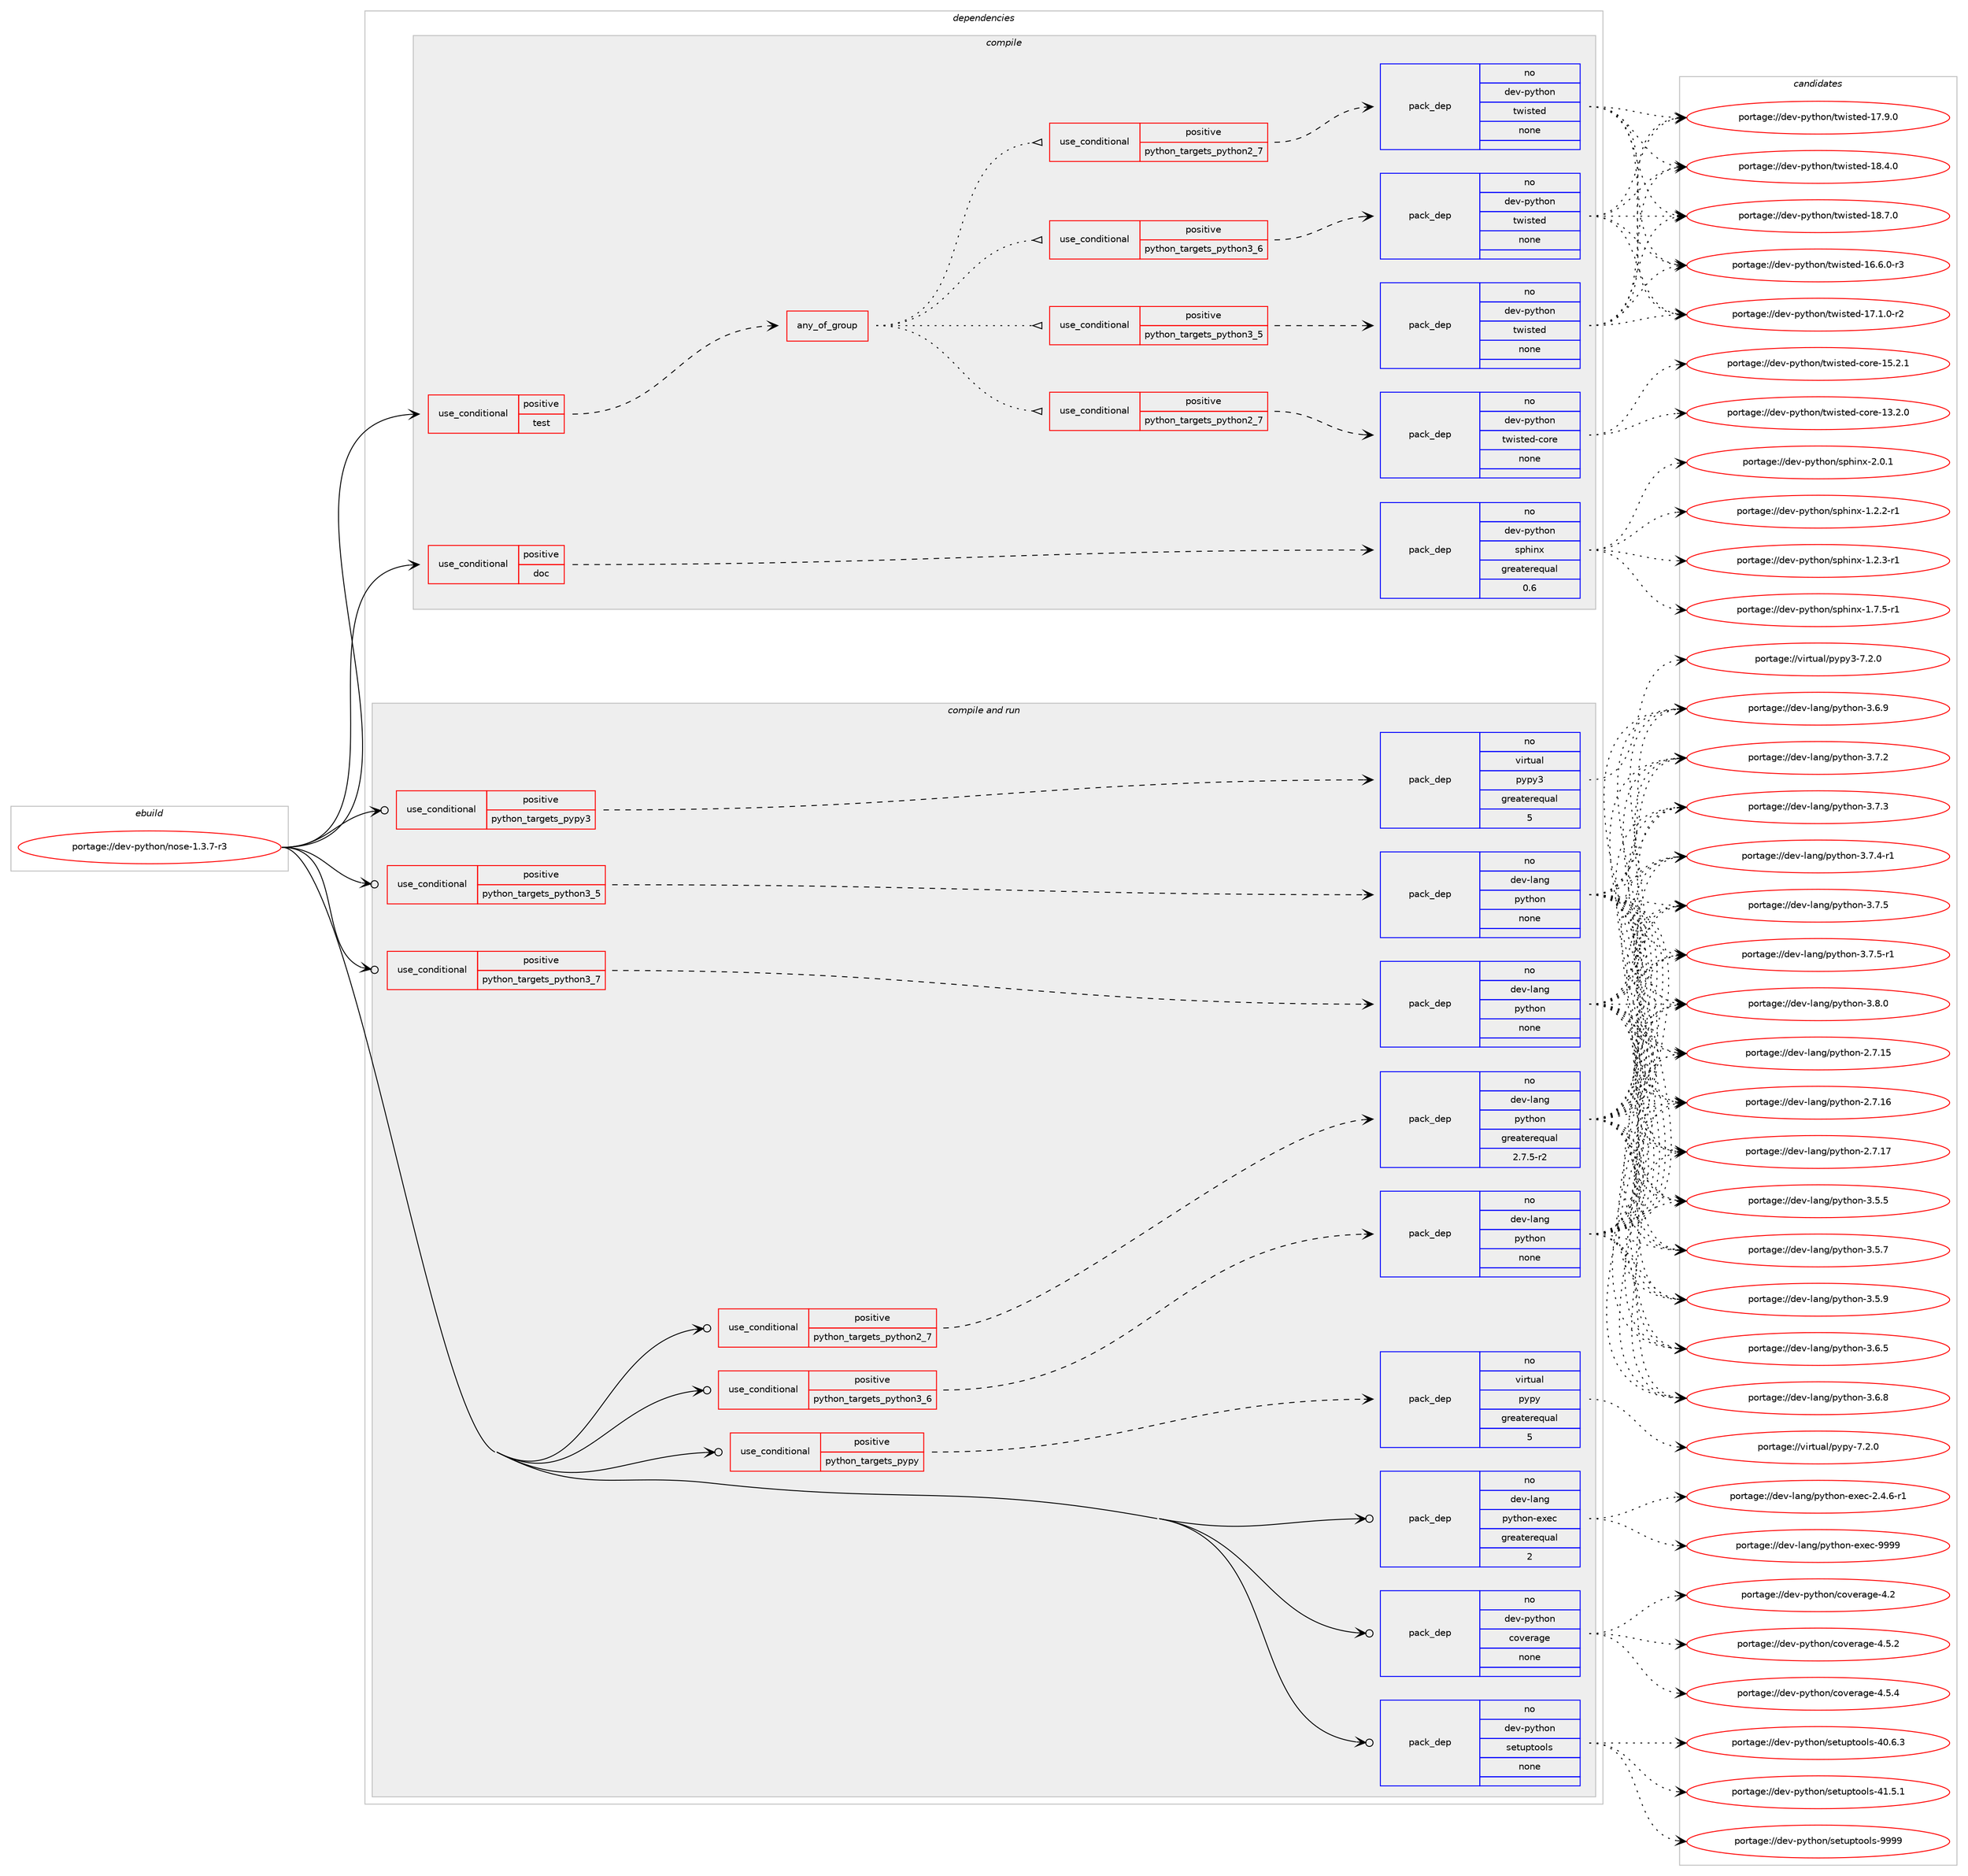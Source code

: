 digraph prolog {

# *************
# Graph options
# *************

newrank=true;
concentrate=true;
compound=true;
graph [rankdir=LR,fontname=Helvetica,fontsize=10,ranksep=1.5];#, ranksep=2.5, nodesep=0.2];
edge  [arrowhead=vee];
node  [fontname=Helvetica,fontsize=10];

# **********
# The ebuild
# **********

subgraph cluster_leftcol {
color=gray;
rank=same;
label=<<i>ebuild</i>>;
id [label="portage://dev-python/nose-1.3.7-r3", color=red, width=4, href="../dev-python/nose-1.3.7-r3.svg"];
}

# ****************
# The dependencies
# ****************

subgraph cluster_midcol {
color=gray;
label=<<i>dependencies</i>>;
subgraph cluster_compile {
fillcolor="#eeeeee";
style=filled;
label=<<i>compile</i>>;
subgraph cond32446 {
dependency151643 [label=<<TABLE BORDER="0" CELLBORDER="1" CELLSPACING="0" CELLPADDING="4"><TR><TD ROWSPAN="3" CELLPADDING="10">use_conditional</TD></TR><TR><TD>positive</TD></TR><TR><TD>doc</TD></TR></TABLE>>, shape=none, color=red];
subgraph pack115869 {
dependency151644 [label=<<TABLE BORDER="0" CELLBORDER="1" CELLSPACING="0" CELLPADDING="4" WIDTH="220"><TR><TD ROWSPAN="6" CELLPADDING="30">pack_dep</TD></TR><TR><TD WIDTH="110">no</TD></TR><TR><TD>dev-python</TD></TR><TR><TD>sphinx</TD></TR><TR><TD>greaterequal</TD></TR><TR><TD>0.6</TD></TR></TABLE>>, shape=none, color=blue];
}
dependency151643:e -> dependency151644:w [weight=20,style="dashed",arrowhead="vee"];
}
id:e -> dependency151643:w [weight=20,style="solid",arrowhead="vee"];
subgraph cond32447 {
dependency151645 [label=<<TABLE BORDER="0" CELLBORDER="1" CELLSPACING="0" CELLPADDING="4"><TR><TD ROWSPAN="3" CELLPADDING="10">use_conditional</TD></TR><TR><TD>positive</TD></TR><TR><TD>test</TD></TR></TABLE>>, shape=none, color=red];
subgraph any3260 {
dependency151646 [label=<<TABLE BORDER="0" CELLBORDER="1" CELLSPACING="0" CELLPADDING="4"><TR><TD CELLPADDING="10">any_of_group</TD></TR></TABLE>>, shape=none, color=red];subgraph cond32448 {
dependency151647 [label=<<TABLE BORDER="0" CELLBORDER="1" CELLSPACING="0" CELLPADDING="4"><TR><TD ROWSPAN="3" CELLPADDING="10">use_conditional</TD></TR><TR><TD>positive</TD></TR><TR><TD>python_targets_python2_7</TD></TR></TABLE>>, shape=none, color=red];
subgraph pack115870 {
dependency151648 [label=<<TABLE BORDER="0" CELLBORDER="1" CELLSPACING="0" CELLPADDING="4" WIDTH="220"><TR><TD ROWSPAN="6" CELLPADDING="30">pack_dep</TD></TR><TR><TD WIDTH="110">no</TD></TR><TR><TD>dev-python</TD></TR><TR><TD>twisted</TD></TR><TR><TD>none</TD></TR><TR><TD></TD></TR></TABLE>>, shape=none, color=blue];
}
dependency151647:e -> dependency151648:w [weight=20,style="dashed",arrowhead="vee"];
}
dependency151646:e -> dependency151647:w [weight=20,style="dotted",arrowhead="oinv"];
subgraph cond32449 {
dependency151649 [label=<<TABLE BORDER="0" CELLBORDER="1" CELLSPACING="0" CELLPADDING="4"><TR><TD ROWSPAN="3" CELLPADDING="10">use_conditional</TD></TR><TR><TD>positive</TD></TR><TR><TD>python_targets_python3_5</TD></TR></TABLE>>, shape=none, color=red];
subgraph pack115871 {
dependency151650 [label=<<TABLE BORDER="0" CELLBORDER="1" CELLSPACING="0" CELLPADDING="4" WIDTH="220"><TR><TD ROWSPAN="6" CELLPADDING="30">pack_dep</TD></TR><TR><TD WIDTH="110">no</TD></TR><TR><TD>dev-python</TD></TR><TR><TD>twisted</TD></TR><TR><TD>none</TD></TR><TR><TD></TD></TR></TABLE>>, shape=none, color=blue];
}
dependency151649:e -> dependency151650:w [weight=20,style="dashed",arrowhead="vee"];
}
dependency151646:e -> dependency151649:w [weight=20,style="dotted",arrowhead="oinv"];
subgraph cond32450 {
dependency151651 [label=<<TABLE BORDER="0" CELLBORDER="1" CELLSPACING="0" CELLPADDING="4"><TR><TD ROWSPAN="3" CELLPADDING="10">use_conditional</TD></TR><TR><TD>positive</TD></TR><TR><TD>python_targets_python3_6</TD></TR></TABLE>>, shape=none, color=red];
subgraph pack115872 {
dependency151652 [label=<<TABLE BORDER="0" CELLBORDER="1" CELLSPACING="0" CELLPADDING="4" WIDTH="220"><TR><TD ROWSPAN="6" CELLPADDING="30">pack_dep</TD></TR><TR><TD WIDTH="110">no</TD></TR><TR><TD>dev-python</TD></TR><TR><TD>twisted</TD></TR><TR><TD>none</TD></TR><TR><TD></TD></TR></TABLE>>, shape=none, color=blue];
}
dependency151651:e -> dependency151652:w [weight=20,style="dashed",arrowhead="vee"];
}
dependency151646:e -> dependency151651:w [weight=20,style="dotted",arrowhead="oinv"];
subgraph cond32451 {
dependency151653 [label=<<TABLE BORDER="0" CELLBORDER="1" CELLSPACING="0" CELLPADDING="4"><TR><TD ROWSPAN="3" CELLPADDING="10">use_conditional</TD></TR><TR><TD>positive</TD></TR><TR><TD>python_targets_python2_7</TD></TR></TABLE>>, shape=none, color=red];
subgraph pack115873 {
dependency151654 [label=<<TABLE BORDER="0" CELLBORDER="1" CELLSPACING="0" CELLPADDING="4" WIDTH="220"><TR><TD ROWSPAN="6" CELLPADDING="30">pack_dep</TD></TR><TR><TD WIDTH="110">no</TD></TR><TR><TD>dev-python</TD></TR><TR><TD>twisted-core</TD></TR><TR><TD>none</TD></TR><TR><TD></TD></TR></TABLE>>, shape=none, color=blue];
}
dependency151653:e -> dependency151654:w [weight=20,style="dashed",arrowhead="vee"];
}
dependency151646:e -> dependency151653:w [weight=20,style="dotted",arrowhead="oinv"];
}
dependency151645:e -> dependency151646:w [weight=20,style="dashed",arrowhead="vee"];
}
id:e -> dependency151645:w [weight=20,style="solid",arrowhead="vee"];
}
subgraph cluster_compileandrun {
fillcolor="#eeeeee";
style=filled;
label=<<i>compile and run</i>>;
subgraph cond32452 {
dependency151655 [label=<<TABLE BORDER="0" CELLBORDER="1" CELLSPACING="0" CELLPADDING="4"><TR><TD ROWSPAN="3" CELLPADDING="10">use_conditional</TD></TR><TR><TD>positive</TD></TR><TR><TD>python_targets_pypy</TD></TR></TABLE>>, shape=none, color=red];
subgraph pack115874 {
dependency151656 [label=<<TABLE BORDER="0" CELLBORDER="1" CELLSPACING="0" CELLPADDING="4" WIDTH="220"><TR><TD ROWSPAN="6" CELLPADDING="30">pack_dep</TD></TR><TR><TD WIDTH="110">no</TD></TR><TR><TD>virtual</TD></TR><TR><TD>pypy</TD></TR><TR><TD>greaterequal</TD></TR><TR><TD>5</TD></TR></TABLE>>, shape=none, color=blue];
}
dependency151655:e -> dependency151656:w [weight=20,style="dashed",arrowhead="vee"];
}
id:e -> dependency151655:w [weight=20,style="solid",arrowhead="odotvee"];
subgraph cond32453 {
dependency151657 [label=<<TABLE BORDER="0" CELLBORDER="1" CELLSPACING="0" CELLPADDING="4"><TR><TD ROWSPAN="3" CELLPADDING="10">use_conditional</TD></TR><TR><TD>positive</TD></TR><TR><TD>python_targets_pypy3</TD></TR></TABLE>>, shape=none, color=red];
subgraph pack115875 {
dependency151658 [label=<<TABLE BORDER="0" CELLBORDER="1" CELLSPACING="0" CELLPADDING="4" WIDTH="220"><TR><TD ROWSPAN="6" CELLPADDING="30">pack_dep</TD></TR><TR><TD WIDTH="110">no</TD></TR><TR><TD>virtual</TD></TR><TR><TD>pypy3</TD></TR><TR><TD>greaterequal</TD></TR><TR><TD>5</TD></TR></TABLE>>, shape=none, color=blue];
}
dependency151657:e -> dependency151658:w [weight=20,style="dashed",arrowhead="vee"];
}
id:e -> dependency151657:w [weight=20,style="solid",arrowhead="odotvee"];
subgraph cond32454 {
dependency151659 [label=<<TABLE BORDER="0" CELLBORDER="1" CELLSPACING="0" CELLPADDING="4"><TR><TD ROWSPAN="3" CELLPADDING="10">use_conditional</TD></TR><TR><TD>positive</TD></TR><TR><TD>python_targets_python2_7</TD></TR></TABLE>>, shape=none, color=red];
subgraph pack115876 {
dependency151660 [label=<<TABLE BORDER="0" CELLBORDER="1" CELLSPACING="0" CELLPADDING="4" WIDTH="220"><TR><TD ROWSPAN="6" CELLPADDING="30">pack_dep</TD></TR><TR><TD WIDTH="110">no</TD></TR><TR><TD>dev-lang</TD></TR><TR><TD>python</TD></TR><TR><TD>greaterequal</TD></TR><TR><TD>2.7.5-r2</TD></TR></TABLE>>, shape=none, color=blue];
}
dependency151659:e -> dependency151660:w [weight=20,style="dashed",arrowhead="vee"];
}
id:e -> dependency151659:w [weight=20,style="solid",arrowhead="odotvee"];
subgraph cond32455 {
dependency151661 [label=<<TABLE BORDER="0" CELLBORDER="1" CELLSPACING="0" CELLPADDING="4"><TR><TD ROWSPAN="3" CELLPADDING="10">use_conditional</TD></TR><TR><TD>positive</TD></TR><TR><TD>python_targets_python3_5</TD></TR></TABLE>>, shape=none, color=red];
subgraph pack115877 {
dependency151662 [label=<<TABLE BORDER="0" CELLBORDER="1" CELLSPACING="0" CELLPADDING="4" WIDTH="220"><TR><TD ROWSPAN="6" CELLPADDING="30">pack_dep</TD></TR><TR><TD WIDTH="110">no</TD></TR><TR><TD>dev-lang</TD></TR><TR><TD>python</TD></TR><TR><TD>none</TD></TR><TR><TD></TD></TR></TABLE>>, shape=none, color=blue];
}
dependency151661:e -> dependency151662:w [weight=20,style="dashed",arrowhead="vee"];
}
id:e -> dependency151661:w [weight=20,style="solid",arrowhead="odotvee"];
subgraph cond32456 {
dependency151663 [label=<<TABLE BORDER="0" CELLBORDER="1" CELLSPACING="0" CELLPADDING="4"><TR><TD ROWSPAN="3" CELLPADDING="10">use_conditional</TD></TR><TR><TD>positive</TD></TR><TR><TD>python_targets_python3_6</TD></TR></TABLE>>, shape=none, color=red];
subgraph pack115878 {
dependency151664 [label=<<TABLE BORDER="0" CELLBORDER="1" CELLSPACING="0" CELLPADDING="4" WIDTH="220"><TR><TD ROWSPAN="6" CELLPADDING="30">pack_dep</TD></TR><TR><TD WIDTH="110">no</TD></TR><TR><TD>dev-lang</TD></TR><TR><TD>python</TD></TR><TR><TD>none</TD></TR><TR><TD></TD></TR></TABLE>>, shape=none, color=blue];
}
dependency151663:e -> dependency151664:w [weight=20,style="dashed",arrowhead="vee"];
}
id:e -> dependency151663:w [weight=20,style="solid",arrowhead="odotvee"];
subgraph cond32457 {
dependency151665 [label=<<TABLE BORDER="0" CELLBORDER="1" CELLSPACING="0" CELLPADDING="4"><TR><TD ROWSPAN="3" CELLPADDING="10">use_conditional</TD></TR><TR><TD>positive</TD></TR><TR><TD>python_targets_python3_7</TD></TR></TABLE>>, shape=none, color=red];
subgraph pack115879 {
dependency151666 [label=<<TABLE BORDER="0" CELLBORDER="1" CELLSPACING="0" CELLPADDING="4" WIDTH="220"><TR><TD ROWSPAN="6" CELLPADDING="30">pack_dep</TD></TR><TR><TD WIDTH="110">no</TD></TR><TR><TD>dev-lang</TD></TR><TR><TD>python</TD></TR><TR><TD>none</TD></TR><TR><TD></TD></TR></TABLE>>, shape=none, color=blue];
}
dependency151665:e -> dependency151666:w [weight=20,style="dashed",arrowhead="vee"];
}
id:e -> dependency151665:w [weight=20,style="solid",arrowhead="odotvee"];
subgraph pack115880 {
dependency151667 [label=<<TABLE BORDER="0" CELLBORDER="1" CELLSPACING="0" CELLPADDING="4" WIDTH="220"><TR><TD ROWSPAN="6" CELLPADDING="30">pack_dep</TD></TR><TR><TD WIDTH="110">no</TD></TR><TR><TD>dev-lang</TD></TR><TR><TD>python-exec</TD></TR><TR><TD>greaterequal</TD></TR><TR><TD>2</TD></TR></TABLE>>, shape=none, color=blue];
}
id:e -> dependency151667:w [weight=20,style="solid",arrowhead="odotvee"];
subgraph pack115881 {
dependency151668 [label=<<TABLE BORDER="0" CELLBORDER="1" CELLSPACING="0" CELLPADDING="4" WIDTH="220"><TR><TD ROWSPAN="6" CELLPADDING="30">pack_dep</TD></TR><TR><TD WIDTH="110">no</TD></TR><TR><TD>dev-python</TD></TR><TR><TD>coverage</TD></TR><TR><TD>none</TD></TR><TR><TD></TD></TR></TABLE>>, shape=none, color=blue];
}
id:e -> dependency151668:w [weight=20,style="solid",arrowhead="odotvee"];
subgraph pack115882 {
dependency151669 [label=<<TABLE BORDER="0" CELLBORDER="1" CELLSPACING="0" CELLPADDING="4" WIDTH="220"><TR><TD ROWSPAN="6" CELLPADDING="30">pack_dep</TD></TR><TR><TD WIDTH="110">no</TD></TR><TR><TD>dev-python</TD></TR><TR><TD>setuptools</TD></TR><TR><TD>none</TD></TR><TR><TD></TD></TR></TABLE>>, shape=none, color=blue];
}
id:e -> dependency151669:w [weight=20,style="solid",arrowhead="odotvee"];
}
subgraph cluster_run {
fillcolor="#eeeeee";
style=filled;
label=<<i>run</i>>;
}
}

# **************
# The candidates
# **************

subgraph cluster_choices {
rank=same;
color=gray;
label=<<i>candidates</i>>;

subgraph choice115869 {
color=black;
nodesep=1;
choiceportage10010111845112121116104111110471151121041051101204549465046504511449 [label="portage://dev-python/sphinx-1.2.2-r1", color=red, width=4,href="../dev-python/sphinx-1.2.2-r1.svg"];
choiceportage10010111845112121116104111110471151121041051101204549465046514511449 [label="portage://dev-python/sphinx-1.2.3-r1", color=red, width=4,href="../dev-python/sphinx-1.2.3-r1.svg"];
choiceportage10010111845112121116104111110471151121041051101204549465546534511449 [label="portage://dev-python/sphinx-1.7.5-r1", color=red, width=4,href="../dev-python/sphinx-1.7.5-r1.svg"];
choiceportage1001011184511212111610411111047115112104105110120455046484649 [label="portage://dev-python/sphinx-2.0.1", color=red, width=4,href="../dev-python/sphinx-2.0.1.svg"];
dependency151644:e -> choiceportage10010111845112121116104111110471151121041051101204549465046504511449:w [style=dotted,weight="100"];
dependency151644:e -> choiceportage10010111845112121116104111110471151121041051101204549465046514511449:w [style=dotted,weight="100"];
dependency151644:e -> choiceportage10010111845112121116104111110471151121041051101204549465546534511449:w [style=dotted,weight="100"];
dependency151644:e -> choiceportage1001011184511212111610411111047115112104105110120455046484649:w [style=dotted,weight="100"];
}
subgraph choice115870 {
color=black;
nodesep=1;
choiceportage1001011184511212111610411111047116119105115116101100454954465446484511451 [label="portage://dev-python/twisted-16.6.0-r3", color=red, width=4,href="../dev-python/twisted-16.6.0-r3.svg"];
choiceportage1001011184511212111610411111047116119105115116101100454955464946484511450 [label="portage://dev-python/twisted-17.1.0-r2", color=red, width=4,href="../dev-python/twisted-17.1.0-r2.svg"];
choiceportage100101118451121211161041111104711611910511511610110045495546574648 [label="portage://dev-python/twisted-17.9.0", color=red, width=4,href="../dev-python/twisted-17.9.0.svg"];
choiceportage100101118451121211161041111104711611910511511610110045495646524648 [label="portage://dev-python/twisted-18.4.0", color=red, width=4,href="../dev-python/twisted-18.4.0.svg"];
choiceportage100101118451121211161041111104711611910511511610110045495646554648 [label="portage://dev-python/twisted-18.7.0", color=red, width=4,href="../dev-python/twisted-18.7.0.svg"];
dependency151648:e -> choiceportage1001011184511212111610411111047116119105115116101100454954465446484511451:w [style=dotted,weight="100"];
dependency151648:e -> choiceportage1001011184511212111610411111047116119105115116101100454955464946484511450:w [style=dotted,weight="100"];
dependency151648:e -> choiceportage100101118451121211161041111104711611910511511610110045495546574648:w [style=dotted,weight="100"];
dependency151648:e -> choiceportage100101118451121211161041111104711611910511511610110045495646524648:w [style=dotted,weight="100"];
dependency151648:e -> choiceportage100101118451121211161041111104711611910511511610110045495646554648:w [style=dotted,weight="100"];
}
subgraph choice115871 {
color=black;
nodesep=1;
choiceportage1001011184511212111610411111047116119105115116101100454954465446484511451 [label="portage://dev-python/twisted-16.6.0-r3", color=red, width=4,href="../dev-python/twisted-16.6.0-r3.svg"];
choiceportage1001011184511212111610411111047116119105115116101100454955464946484511450 [label="portage://dev-python/twisted-17.1.0-r2", color=red, width=4,href="../dev-python/twisted-17.1.0-r2.svg"];
choiceportage100101118451121211161041111104711611910511511610110045495546574648 [label="portage://dev-python/twisted-17.9.0", color=red, width=4,href="../dev-python/twisted-17.9.0.svg"];
choiceportage100101118451121211161041111104711611910511511610110045495646524648 [label="portage://dev-python/twisted-18.4.0", color=red, width=4,href="../dev-python/twisted-18.4.0.svg"];
choiceportage100101118451121211161041111104711611910511511610110045495646554648 [label="portage://dev-python/twisted-18.7.0", color=red, width=4,href="../dev-python/twisted-18.7.0.svg"];
dependency151650:e -> choiceportage1001011184511212111610411111047116119105115116101100454954465446484511451:w [style=dotted,weight="100"];
dependency151650:e -> choiceportage1001011184511212111610411111047116119105115116101100454955464946484511450:w [style=dotted,weight="100"];
dependency151650:e -> choiceportage100101118451121211161041111104711611910511511610110045495546574648:w [style=dotted,weight="100"];
dependency151650:e -> choiceportage100101118451121211161041111104711611910511511610110045495646524648:w [style=dotted,weight="100"];
dependency151650:e -> choiceportage100101118451121211161041111104711611910511511610110045495646554648:w [style=dotted,weight="100"];
}
subgraph choice115872 {
color=black;
nodesep=1;
choiceportage1001011184511212111610411111047116119105115116101100454954465446484511451 [label="portage://dev-python/twisted-16.6.0-r3", color=red, width=4,href="../dev-python/twisted-16.6.0-r3.svg"];
choiceportage1001011184511212111610411111047116119105115116101100454955464946484511450 [label="portage://dev-python/twisted-17.1.0-r2", color=red, width=4,href="../dev-python/twisted-17.1.0-r2.svg"];
choiceportage100101118451121211161041111104711611910511511610110045495546574648 [label="portage://dev-python/twisted-17.9.0", color=red, width=4,href="../dev-python/twisted-17.9.0.svg"];
choiceportage100101118451121211161041111104711611910511511610110045495646524648 [label="portage://dev-python/twisted-18.4.0", color=red, width=4,href="../dev-python/twisted-18.4.0.svg"];
choiceportage100101118451121211161041111104711611910511511610110045495646554648 [label="portage://dev-python/twisted-18.7.0", color=red, width=4,href="../dev-python/twisted-18.7.0.svg"];
dependency151652:e -> choiceportage1001011184511212111610411111047116119105115116101100454954465446484511451:w [style=dotted,weight="100"];
dependency151652:e -> choiceportage1001011184511212111610411111047116119105115116101100454955464946484511450:w [style=dotted,weight="100"];
dependency151652:e -> choiceportage100101118451121211161041111104711611910511511610110045495546574648:w [style=dotted,weight="100"];
dependency151652:e -> choiceportage100101118451121211161041111104711611910511511610110045495646524648:w [style=dotted,weight="100"];
dependency151652:e -> choiceportage100101118451121211161041111104711611910511511610110045495646554648:w [style=dotted,weight="100"];
}
subgraph choice115873 {
color=black;
nodesep=1;
choiceportage1001011184511212111610411111047116119105115116101100459911111410145495146504648 [label="portage://dev-python/twisted-core-13.2.0", color=red, width=4,href="../dev-python/twisted-core-13.2.0.svg"];
choiceportage1001011184511212111610411111047116119105115116101100459911111410145495346504649 [label="portage://dev-python/twisted-core-15.2.1", color=red, width=4,href="../dev-python/twisted-core-15.2.1.svg"];
dependency151654:e -> choiceportage1001011184511212111610411111047116119105115116101100459911111410145495146504648:w [style=dotted,weight="100"];
dependency151654:e -> choiceportage1001011184511212111610411111047116119105115116101100459911111410145495346504649:w [style=dotted,weight="100"];
}
subgraph choice115874 {
color=black;
nodesep=1;
choiceportage1181051141161179710847112121112121455546504648 [label="portage://virtual/pypy-7.2.0", color=red, width=4,href="../virtual/pypy-7.2.0.svg"];
dependency151656:e -> choiceportage1181051141161179710847112121112121455546504648:w [style=dotted,weight="100"];
}
subgraph choice115875 {
color=black;
nodesep=1;
choiceportage118105114116117971084711212111212151455546504648 [label="portage://virtual/pypy3-7.2.0", color=red, width=4,href="../virtual/pypy3-7.2.0.svg"];
dependency151658:e -> choiceportage118105114116117971084711212111212151455546504648:w [style=dotted,weight="100"];
}
subgraph choice115876 {
color=black;
nodesep=1;
choiceportage10010111845108971101034711212111610411111045504655464953 [label="portage://dev-lang/python-2.7.15", color=red, width=4,href="../dev-lang/python-2.7.15.svg"];
choiceportage10010111845108971101034711212111610411111045504655464954 [label="portage://dev-lang/python-2.7.16", color=red, width=4,href="../dev-lang/python-2.7.16.svg"];
choiceportage10010111845108971101034711212111610411111045504655464955 [label="portage://dev-lang/python-2.7.17", color=red, width=4,href="../dev-lang/python-2.7.17.svg"];
choiceportage100101118451089711010347112121116104111110455146534653 [label="portage://dev-lang/python-3.5.5", color=red, width=4,href="../dev-lang/python-3.5.5.svg"];
choiceportage100101118451089711010347112121116104111110455146534655 [label="portage://dev-lang/python-3.5.7", color=red, width=4,href="../dev-lang/python-3.5.7.svg"];
choiceportage100101118451089711010347112121116104111110455146534657 [label="portage://dev-lang/python-3.5.9", color=red, width=4,href="../dev-lang/python-3.5.9.svg"];
choiceportage100101118451089711010347112121116104111110455146544653 [label="portage://dev-lang/python-3.6.5", color=red, width=4,href="../dev-lang/python-3.6.5.svg"];
choiceportage100101118451089711010347112121116104111110455146544656 [label="portage://dev-lang/python-3.6.8", color=red, width=4,href="../dev-lang/python-3.6.8.svg"];
choiceportage100101118451089711010347112121116104111110455146544657 [label="portage://dev-lang/python-3.6.9", color=red, width=4,href="../dev-lang/python-3.6.9.svg"];
choiceportage100101118451089711010347112121116104111110455146554650 [label="portage://dev-lang/python-3.7.2", color=red, width=4,href="../dev-lang/python-3.7.2.svg"];
choiceportage100101118451089711010347112121116104111110455146554651 [label="portage://dev-lang/python-3.7.3", color=red, width=4,href="../dev-lang/python-3.7.3.svg"];
choiceportage1001011184510897110103471121211161041111104551465546524511449 [label="portage://dev-lang/python-3.7.4-r1", color=red, width=4,href="../dev-lang/python-3.7.4-r1.svg"];
choiceportage100101118451089711010347112121116104111110455146554653 [label="portage://dev-lang/python-3.7.5", color=red, width=4,href="../dev-lang/python-3.7.5.svg"];
choiceportage1001011184510897110103471121211161041111104551465546534511449 [label="portage://dev-lang/python-3.7.5-r1", color=red, width=4,href="../dev-lang/python-3.7.5-r1.svg"];
choiceportage100101118451089711010347112121116104111110455146564648 [label="portage://dev-lang/python-3.8.0", color=red, width=4,href="../dev-lang/python-3.8.0.svg"];
dependency151660:e -> choiceportage10010111845108971101034711212111610411111045504655464953:w [style=dotted,weight="100"];
dependency151660:e -> choiceportage10010111845108971101034711212111610411111045504655464954:w [style=dotted,weight="100"];
dependency151660:e -> choiceportage10010111845108971101034711212111610411111045504655464955:w [style=dotted,weight="100"];
dependency151660:e -> choiceportage100101118451089711010347112121116104111110455146534653:w [style=dotted,weight="100"];
dependency151660:e -> choiceportage100101118451089711010347112121116104111110455146534655:w [style=dotted,weight="100"];
dependency151660:e -> choiceportage100101118451089711010347112121116104111110455146534657:w [style=dotted,weight="100"];
dependency151660:e -> choiceportage100101118451089711010347112121116104111110455146544653:w [style=dotted,weight="100"];
dependency151660:e -> choiceportage100101118451089711010347112121116104111110455146544656:w [style=dotted,weight="100"];
dependency151660:e -> choiceportage100101118451089711010347112121116104111110455146544657:w [style=dotted,weight="100"];
dependency151660:e -> choiceportage100101118451089711010347112121116104111110455146554650:w [style=dotted,weight="100"];
dependency151660:e -> choiceportage100101118451089711010347112121116104111110455146554651:w [style=dotted,weight="100"];
dependency151660:e -> choiceportage1001011184510897110103471121211161041111104551465546524511449:w [style=dotted,weight="100"];
dependency151660:e -> choiceportage100101118451089711010347112121116104111110455146554653:w [style=dotted,weight="100"];
dependency151660:e -> choiceportage1001011184510897110103471121211161041111104551465546534511449:w [style=dotted,weight="100"];
dependency151660:e -> choiceportage100101118451089711010347112121116104111110455146564648:w [style=dotted,weight="100"];
}
subgraph choice115877 {
color=black;
nodesep=1;
choiceportage10010111845108971101034711212111610411111045504655464953 [label="portage://dev-lang/python-2.7.15", color=red, width=4,href="../dev-lang/python-2.7.15.svg"];
choiceportage10010111845108971101034711212111610411111045504655464954 [label="portage://dev-lang/python-2.7.16", color=red, width=4,href="../dev-lang/python-2.7.16.svg"];
choiceportage10010111845108971101034711212111610411111045504655464955 [label="portage://dev-lang/python-2.7.17", color=red, width=4,href="../dev-lang/python-2.7.17.svg"];
choiceportage100101118451089711010347112121116104111110455146534653 [label="portage://dev-lang/python-3.5.5", color=red, width=4,href="../dev-lang/python-3.5.5.svg"];
choiceportage100101118451089711010347112121116104111110455146534655 [label="portage://dev-lang/python-3.5.7", color=red, width=4,href="../dev-lang/python-3.5.7.svg"];
choiceportage100101118451089711010347112121116104111110455146534657 [label="portage://dev-lang/python-3.5.9", color=red, width=4,href="../dev-lang/python-3.5.9.svg"];
choiceportage100101118451089711010347112121116104111110455146544653 [label="portage://dev-lang/python-3.6.5", color=red, width=4,href="../dev-lang/python-3.6.5.svg"];
choiceportage100101118451089711010347112121116104111110455146544656 [label="portage://dev-lang/python-3.6.8", color=red, width=4,href="../dev-lang/python-3.6.8.svg"];
choiceportage100101118451089711010347112121116104111110455146544657 [label="portage://dev-lang/python-3.6.9", color=red, width=4,href="../dev-lang/python-3.6.9.svg"];
choiceportage100101118451089711010347112121116104111110455146554650 [label="portage://dev-lang/python-3.7.2", color=red, width=4,href="../dev-lang/python-3.7.2.svg"];
choiceportage100101118451089711010347112121116104111110455146554651 [label="portage://dev-lang/python-3.7.3", color=red, width=4,href="../dev-lang/python-3.7.3.svg"];
choiceportage1001011184510897110103471121211161041111104551465546524511449 [label="portage://dev-lang/python-3.7.4-r1", color=red, width=4,href="../dev-lang/python-3.7.4-r1.svg"];
choiceportage100101118451089711010347112121116104111110455146554653 [label="portage://dev-lang/python-3.7.5", color=red, width=4,href="../dev-lang/python-3.7.5.svg"];
choiceportage1001011184510897110103471121211161041111104551465546534511449 [label="portage://dev-lang/python-3.7.5-r1", color=red, width=4,href="../dev-lang/python-3.7.5-r1.svg"];
choiceportage100101118451089711010347112121116104111110455146564648 [label="portage://dev-lang/python-3.8.0", color=red, width=4,href="../dev-lang/python-3.8.0.svg"];
dependency151662:e -> choiceportage10010111845108971101034711212111610411111045504655464953:w [style=dotted,weight="100"];
dependency151662:e -> choiceportage10010111845108971101034711212111610411111045504655464954:w [style=dotted,weight="100"];
dependency151662:e -> choiceportage10010111845108971101034711212111610411111045504655464955:w [style=dotted,weight="100"];
dependency151662:e -> choiceportage100101118451089711010347112121116104111110455146534653:w [style=dotted,weight="100"];
dependency151662:e -> choiceportage100101118451089711010347112121116104111110455146534655:w [style=dotted,weight="100"];
dependency151662:e -> choiceportage100101118451089711010347112121116104111110455146534657:w [style=dotted,weight="100"];
dependency151662:e -> choiceportage100101118451089711010347112121116104111110455146544653:w [style=dotted,weight="100"];
dependency151662:e -> choiceportage100101118451089711010347112121116104111110455146544656:w [style=dotted,weight="100"];
dependency151662:e -> choiceportage100101118451089711010347112121116104111110455146544657:w [style=dotted,weight="100"];
dependency151662:e -> choiceportage100101118451089711010347112121116104111110455146554650:w [style=dotted,weight="100"];
dependency151662:e -> choiceportage100101118451089711010347112121116104111110455146554651:w [style=dotted,weight="100"];
dependency151662:e -> choiceportage1001011184510897110103471121211161041111104551465546524511449:w [style=dotted,weight="100"];
dependency151662:e -> choiceportage100101118451089711010347112121116104111110455146554653:w [style=dotted,weight="100"];
dependency151662:e -> choiceportage1001011184510897110103471121211161041111104551465546534511449:w [style=dotted,weight="100"];
dependency151662:e -> choiceportage100101118451089711010347112121116104111110455146564648:w [style=dotted,weight="100"];
}
subgraph choice115878 {
color=black;
nodesep=1;
choiceportage10010111845108971101034711212111610411111045504655464953 [label="portage://dev-lang/python-2.7.15", color=red, width=4,href="../dev-lang/python-2.7.15.svg"];
choiceportage10010111845108971101034711212111610411111045504655464954 [label="portage://dev-lang/python-2.7.16", color=red, width=4,href="../dev-lang/python-2.7.16.svg"];
choiceportage10010111845108971101034711212111610411111045504655464955 [label="portage://dev-lang/python-2.7.17", color=red, width=4,href="../dev-lang/python-2.7.17.svg"];
choiceportage100101118451089711010347112121116104111110455146534653 [label="portage://dev-lang/python-3.5.5", color=red, width=4,href="../dev-lang/python-3.5.5.svg"];
choiceportage100101118451089711010347112121116104111110455146534655 [label="portage://dev-lang/python-3.5.7", color=red, width=4,href="../dev-lang/python-3.5.7.svg"];
choiceportage100101118451089711010347112121116104111110455146534657 [label="portage://dev-lang/python-3.5.9", color=red, width=4,href="../dev-lang/python-3.5.9.svg"];
choiceportage100101118451089711010347112121116104111110455146544653 [label="portage://dev-lang/python-3.6.5", color=red, width=4,href="../dev-lang/python-3.6.5.svg"];
choiceportage100101118451089711010347112121116104111110455146544656 [label="portage://dev-lang/python-3.6.8", color=red, width=4,href="../dev-lang/python-3.6.8.svg"];
choiceportage100101118451089711010347112121116104111110455146544657 [label="portage://dev-lang/python-3.6.9", color=red, width=4,href="../dev-lang/python-3.6.9.svg"];
choiceportage100101118451089711010347112121116104111110455146554650 [label="portage://dev-lang/python-3.7.2", color=red, width=4,href="../dev-lang/python-3.7.2.svg"];
choiceportage100101118451089711010347112121116104111110455146554651 [label="portage://dev-lang/python-3.7.3", color=red, width=4,href="../dev-lang/python-3.7.3.svg"];
choiceportage1001011184510897110103471121211161041111104551465546524511449 [label="portage://dev-lang/python-3.7.4-r1", color=red, width=4,href="../dev-lang/python-3.7.4-r1.svg"];
choiceportage100101118451089711010347112121116104111110455146554653 [label="portage://dev-lang/python-3.7.5", color=red, width=4,href="../dev-lang/python-3.7.5.svg"];
choiceportage1001011184510897110103471121211161041111104551465546534511449 [label="portage://dev-lang/python-3.7.5-r1", color=red, width=4,href="../dev-lang/python-3.7.5-r1.svg"];
choiceportage100101118451089711010347112121116104111110455146564648 [label="portage://dev-lang/python-3.8.0", color=red, width=4,href="../dev-lang/python-3.8.0.svg"];
dependency151664:e -> choiceportage10010111845108971101034711212111610411111045504655464953:w [style=dotted,weight="100"];
dependency151664:e -> choiceportage10010111845108971101034711212111610411111045504655464954:w [style=dotted,weight="100"];
dependency151664:e -> choiceportage10010111845108971101034711212111610411111045504655464955:w [style=dotted,weight="100"];
dependency151664:e -> choiceportage100101118451089711010347112121116104111110455146534653:w [style=dotted,weight="100"];
dependency151664:e -> choiceportage100101118451089711010347112121116104111110455146534655:w [style=dotted,weight="100"];
dependency151664:e -> choiceportage100101118451089711010347112121116104111110455146534657:w [style=dotted,weight="100"];
dependency151664:e -> choiceportage100101118451089711010347112121116104111110455146544653:w [style=dotted,weight="100"];
dependency151664:e -> choiceportage100101118451089711010347112121116104111110455146544656:w [style=dotted,weight="100"];
dependency151664:e -> choiceportage100101118451089711010347112121116104111110455146544657:w [style=dotted,weight="100"];
dependency151664:e -> choiceportage100101118451089711010347112121116104111110455146554650:w [style=dotted,weight="100"];
dependency151664:e -> choiceportage100101118451089711010347112121116104111110455146554651:w [style=dotted,weight="100"];
dependency151664:e -> choiceportage1001011184510897110103471121211161041111104551465546524511449:w [style=dotted,weight="100"];
dependency151664:e -> choiceportage100101118451089711010347112121116104111110455146554653:w [style=dotted,weight="100"];
dependency151664:e -> choiceportage1001011184510897110103471121211161041111104551465546534511449:w [style=dotted,weight="100"];
dependency151664:e -> choiceportage100101118451089711010347112121116104111110455146564648:w [style=dotted,weight="100"];
}
subgraph choice115879 {
color=black;
nodesep=1;
choiceportage10010111845108971101034711212111610411111045504655464953 [label="portage://dev-lang/python-2.7.15", color=red, width=4,href="../dev-lang/python-2.7.15.svg"];
choiceportage10010111845108971101034711212111610411111045504655464954 [label="portage://dev-lang/python-2.7.16", color=red, width=4,href="../dev-lang/python-2.7.16.svg"];
choiceportage10010111845108971101034711212111610411111045504655464955 [label="portage://dev-lang/python-2.7.17", color=red, width=4,href="../dev-lang/python-2.7.17.svg"];
choiceportage100101118451089711010347112121116104111110455146534653 [label="portage://dev-lang/python-3.5.5", color=red, width=4,href="../dev-lang/python-3.5.5.svg"];
choiceportage100101118451089711010347112121116104111110455146534655 [label="portage://dev-lang/python-3.5.7", color=red, width=4,href="../dev-lang/python-3.5.7.svg"];
choiceportage100101118451089711010347112121116104111110455146534657 [label="portage://dev-lang/python-3.5.9", color=red, width=4,href="../dev-lang/python-3.5.9.svg"];
choiceportage100101118451089711010347112121116104111110455146544653 [label="portage://dev-lang/python-3.6.5", color=red, width=4,href="../dev-lang/python-3.6.5.svg"];
choiceportage100101118451089711010347112121116104111110455146544656 [label="portage://dev-lang/python-3.6.8", color=red, width=4,href="../dev-lang/python-3.6.8.svg"];
choiceportage100101118451089711010347112121116104111110455146544657 [label="portage://dev-lang/python-3.6.9", color=red, width=4,href="../dev-lang/python-3.6.9.svg"];
choiceportage100101118451089711010347112121116104111110455146554650 [label="portage://dev-lang/python-3.7.2", color=red, width=4,href="../dev-lang/python-3.7.2.svg"];
choiceportage100101118451089711010347112121116104111110455146554651 [label="portage://dev-lang/python-3.7.3", color=red, width=4,href="../dev-lang/python-3.7.3.svg"];
choiceportage1001011184510897110103471121211161041111104551465546524511449 [label="portage://dev-lang/python-3.7.4-r1", color=red, width=4,href="../dev-lang/python-3.7.4-r1.svg"];
choiceportage100101118451089711010347112121116104111110455146554653 [label="portage://dev-lang/python-3.7.5", color=red, width=4,href="../dev-lang/python-3.7.5.svg"];
choiceportage1001011184510897110103471121211161041111104551465546534511449 [label="portage://dev-lang/python-3.7.5-r1", color=red, width=4,href="../dev-lang/python-3.7.5-r1.svg"];
choiceportage100101118451089711010347112121116104111110455146564648 [label="portage://dev-lang/python-3.8.0", color=red, width=4,href="../dev-lang/python-3.8.0.svg"];
dependency151666:e -> choiceportage10010111845108971101034711212111610411111045504655464953:w [style=dotted,weight="100"];
dependency151666:e -> choiceportage10010111845108971101034711212111610411111045504655464954:w [style=dotted,weight="100"];
dependency151666:e -> choiceportage10010111845108971101034711212111610411111045504655464955:w [style=dotted,weight="100"];
dependency151666:e -> choiceportage100101118451089711010347112121116104111110455146534653:w [style=dotted,weight="100"];
dependency151666:e -> choiceportage100101118451089711010347112121116104111110455146534655:w [style=dotted,weight="100"];
dependency151666:e -> choiceportage100101118451089711010347112121116104111110455146534657:w [style=dotted,weight="100"];
dependency151666:e -> choiceportage100101118451089711010347112121116104111110455146544653:w [style=dotted,weight="100"];
dependency151666:e -> choiceportage100101118451089711010347112121116104111110455146544656:w [style=dotted,weight="100"];
dependency151666:e -> choiceportage100101118451089711010347112121116104111110455146544657:w [style=dotted,weight="100"];
dependency151666:e -> choiceportage100101118451089711010347112121116104111110455146554650:w [style=dotted,weight="100"];
dependency151666:e -> choiceportage100101118451089711010347112121116104111110455146554651:w [style=dotted,weight="100"];
dependency151666:e -> choiceportage1001011184510897110103471121211161041111104551465546524511449:w [style=dotted,weight="100"];
dependency151666:e -> choiceportage100101118451089711010347112121116104111110455146554653:w [style=dotted,weight="100"];
dependency151666:e -> choiceportage1001011184510897110103471121211161041111104551465546534511449:w [style=dotted,weight="100"];
dependency151666:e -> choiceportage100101118451089711010347112121116104111110455146564648:w [style=dotted,weight="100"];
}
subgraph choice115880 {
color=black;
nodesep=1;
choiceportage10010111845108971101034711212111610411111045101120101994550465246544511449 [label="portage://dev-lang/python-exec-2.4.6-r1", color=red, width=4,href="../dev-lang/python-exec-2.4.6-r1.svg"];
choiceportage10010111845108971101034711212111610411111045101120101994557575757 [label="portage://dev-lang/python-exec-9999", color=red, width=4,href="../dev-lang/python-exec-9999.svg"];
dependency151667:e -> choiceportage10010111845108971101034711212111610411111045101120101994550465246544511449:w [style=dotted,weight="100"];
dependency151667:e -> choiceportage10010111845108971101034711212111610411111045101120101994557575757:w [style=dotted,weight="100"];
}
subgraph choice115881 {
color=black;
nodesep=1;
choiceportage1001011184511212111610411111047991111181011149710310145524650 [label="portage://dev-python/coverage-4.2", color=red, width=4,href="../dev-python/coverage-4.2.svg"];
choiceportage10010111845112121116104111110479911111810111497103101455246534650 [label="portage://dev-python/coverage-4.5.2", color=red, width=4,href="../dev-python/coverage-4.5.2.svg"];
choiceportage10010111845112121116104111110479911111810111497103101455246534652 [label="portage://dev-python/coverage-4.5.4", color=red, width=4,href="../dev-python/coverage-4.5.4.svg"];
dependency151668:e -> choiceportage1001011184511212111610411111047991111181011149710310145524650:w [style=dotted,weight="100"];
dependency151668:e -> choiceportage10010111845112121116104111110479911111810111497103101455246534650:w [style=dotted,weight="100"];
dependency151668:e -> choiceportage10010111845112121116104111110479911111810111497103101455246534652:w [style=dotted,weight="100"];
}
subgraph choice115882 {
color=black;
nodesep=1;
choiceportage100101118451121211161041111104711510111611711211611111110811545524846544651 [label="portage://dev-python/setuptools-40.6.3", color=red, width=4,href="../dev-python/setuptools-40.6.3.svg"];
choiceportage100101118451121211161041111104711510111611711211611111110811545524946534649 [label="portage://dev-python/setuptools-41.5.1", color=red, width=4,href="../dev-python/setuptools-41.5.1.svg"];
choiceportage10010111845112121116104111110471151011161171121161111111081154557575757 [label="portage://dev-python/setuptools-9999", color=red, width=4,href="../dev-python/setuptools-9999.svg"];
dependency151669:e -> choiceportage100101118451121211161041111104711510111611711211611111110811545524846544651:w [style=dotted,weight="100"];
dependency151669:e -> choiceportage100101118451121211161041111104711510111611711211611111110811545524946534649:w [style=dotted,weight="100"];
dependency151669:e -> choiceportage10010111845112121116104111110471151011161171121161111111081154557575757:w [style=dotted,weight="100"];
}
}

}
